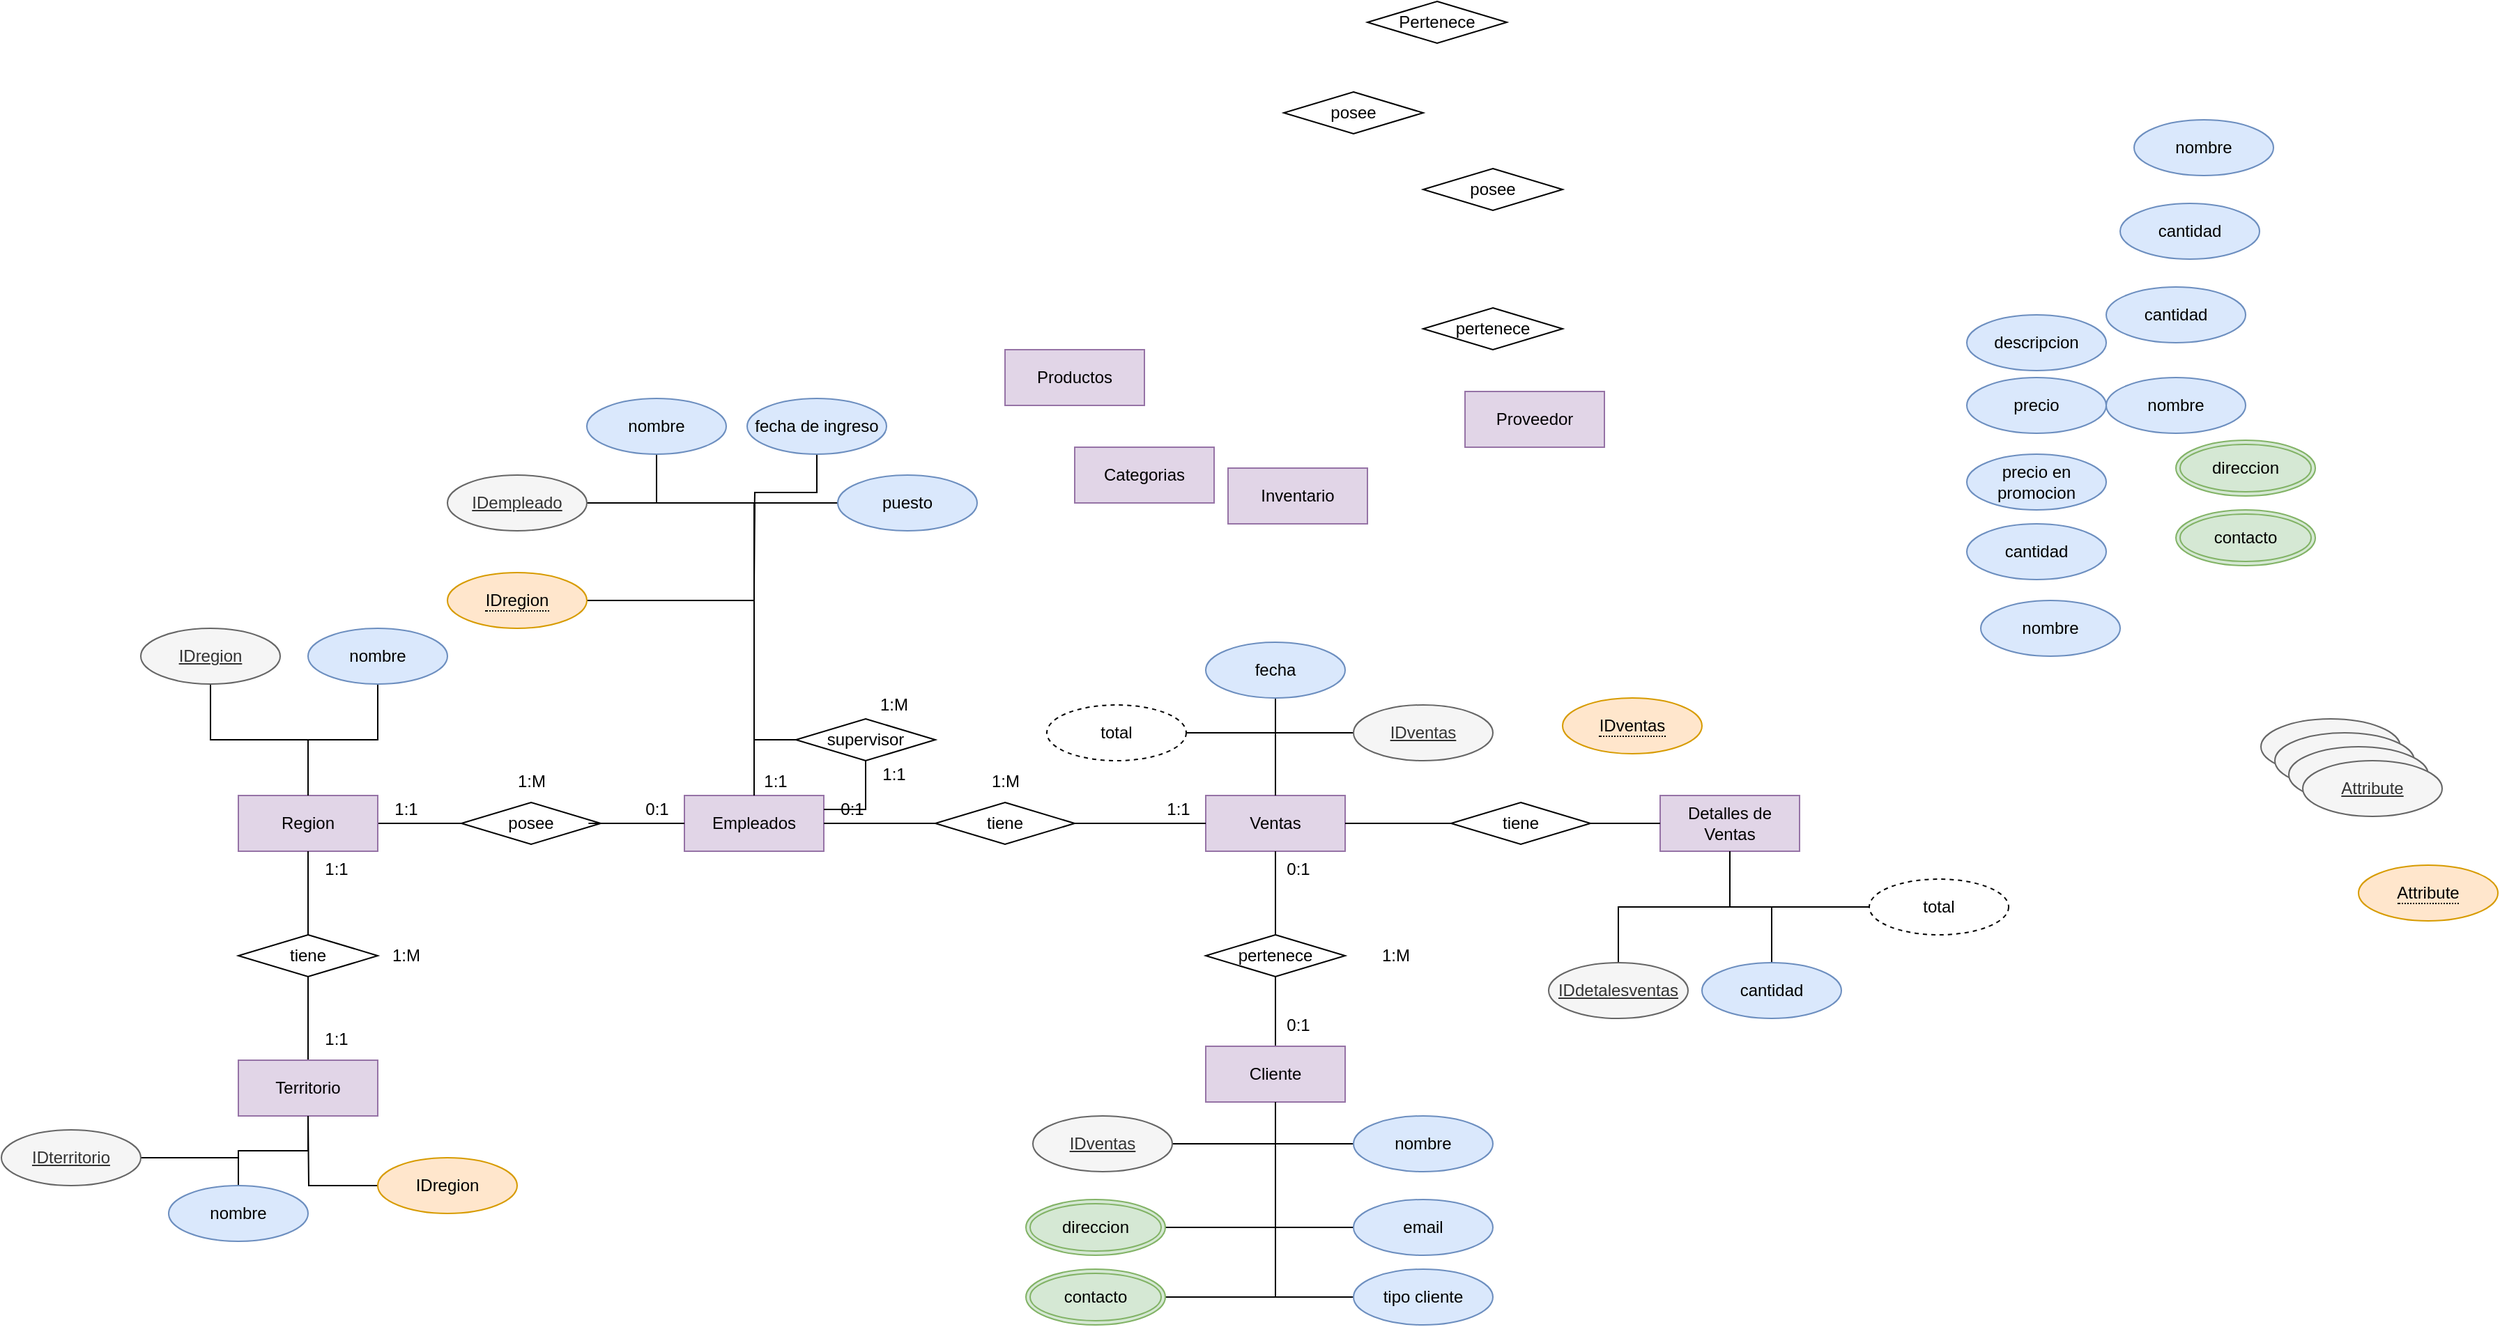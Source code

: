 <mxfile version="26.0.5">
  <diagram name="Página-1" id="f5kyluO1sYbQjqL5ZlTs">
    <mxGraphModel dx="2013" dy="1798" grid="1" gridSize="10" guides="1" tooltips="1" connect="1" arrows="1" fold="1" page="1" pageScale="1" pageWidth="827" pageHeight="1169" math="0" shadow="0">
      <root>
        <mxCell id="0" />
        <mxCell id="1" parent="0" />
        <mxCell id="4eFWKnaFB8buDnzBQv4a-1" value="Proveedor" style="whiteSpace=wrap;html=1;align=center;fillColor=light-dark(#e1d5e7, #1a935b);strokeColor=light-dark(#9673A6,#B2E5FF);" vertex="1" parent="1">
          <mxGeometry x="600" y="-40" width="100" height="40" as="geometry" />
        </mxCell>
        <mxCell id="4eFWKnaFB8buDnzBQv4a-2" value="Categorias" style="whiteSpace=wrap;html=1;align=center;fillColor=light-dark(#e1d5e7, #1a935b);strokeColor=light-dark(#9673A6,#B2E5FF);" vertex="1" parent="1">
          <mxGeometry x="320" width="100" height="40" as="geometry" />
        </mxCell>
        <mxCell id="4eFWKnaFB8buDnzBQv4a-3" value="Inventario" style="whiteSpace=wrap;html=1;align=center;fillColor=light-dark(#e1d5e7, #1a935b);strokeColor=light-dark(#9673A6,#B2E5FF);" vertex="1" parent="1">
          <mxGeometry x="430" y="15" width="100" height="40" as="geometry" />
        </mxCell>
        <mxCell id="4eFWKnaFB8buDnzBQv4a-4" value="Productos" style="whiteSpace=wrap;html=1;align=center;fillColor=light-dark(#e1d5e7, #1a935b);strokeColor=light-dark(#9673A6,#B2E5FF);" vertex="1" parent="1">
          <mxGeometry x="270" y="-70" width="100" height="40" as="geometry" />
        </mxCell>
        <mxCell id="4eFWKnaFB8buDnzBQv4a-5" value="Detalles de Ventas" style="whiteSpace=wrap;html=1;align=center;fillColor=light-dark(#e1d5e7, #1a935b);strokeColor=light-dark(#9673A6,#B2E5FF);" vertex="1" parent="1">
          <mxGeometry x="740" y="250" width="100" height="40" as="geometry" />
        </mxCell>
        <mxCell id="4eFWKnaFB8buDnzBQv4a-6" value="Ventas" style="whiteSpace=wrap;html=1;align=center;fillColor=light-dark(#e1d5e7, #1a935b);strokeColor=light-dark(#9673A6,#B2E5FF);" vertex="1" parent="1">
          <mxGeometry x="414" y="250" width="100" height="40" as="geometry" />
        </mxCell>
        <mxCell id="4eFWKnaFB8buDnzBQv4a-123" style="edgeStyle=orthogonalEdgeStyle;rounded=0;orthogonalLoop=1;jettySize=auto;html=1;entryX=0;entryY=0.5;entryDx=0;entryDy=0;endArrow=none;endFill=0;" edge="1" parent="1" source="4eFWKnaFB8buDnzBQv4a-7" target="4eFWKnaFB8buDnzBQv4a-121">
          <mxGeometry relative="1" as="geometry" />
        </mxCell>
        <mxCell id="4eFWKnaFB8buDnzBQv4a-7" value="Empleados" style="whiteSpace=wrap;html=1;align=center;fillColor=light-dark(#e1d5e7, #1a935b);strokeColor=light-dark(#9673A6,#B2E5FF);" vertex="1" parent="1">
          <mxGeometry x="40" y="250" width="100" height="40" as="geometry" />
        </mxCell>
        <mxCell id="4eFWKnaFB8buDnzBQv4a-104" style="edgeStyle=orthogonalEdgeStyle;rounded=0;orthogonalLoop=1;jettySize=auto;html=1;endArrow=none;endFill=0;" edge="1" parent="1" source="4eFWKnaFB8buDnzBQv4a-8" target="4eFWKnaFB8buDnzBQv4a-17">
          <mxGeometry relative="1" as="geometry" />
        </mxCell>
        <mxCell id="4eFWKnaFB8buDnzBQv4a-8" value="Cliente" style="whiteSpace=wrap;html=1;align=center;fillColor=light-dark(#e1d5e7, #1a935b);strokeColor=light-dark(#9673A6,#B2E5FF);" vertex="1" parent="1">
          <mxGeometry x="414" y="430" width="100" height="40" as="geometry" />
        </mxCell>
        <mxCell id="4eFWKnaFB8buDnzBQv4a-67" style="edgeStyle=orthogonalEdgeStyle;rounded=0;orthogonalLoop=1;jettySize=auto;html=1;endArrow=none;endFill=0;" edge="1" parent="1" source="4eFWKnaFB8buDnzBQv4a-9" target="4eFWKnaFB8buDnzBQv4a-15">
          <mxGeometry relative="1" as="geometry" />
        </mxCell>
        <mxCell id="4eFWKnaFB8buDnzBQv4a-9" value="Territorio" style="whiteSpace=wrap;html=1;align=center;fillColor=light-dark(#e1d5e7, #1a935b);strokeColor=light-dark(#9673A6,#B2E5FF);" vertex="1" parent="1">
          <mxGeometry x="-280" y="440" width="100" height="40" as="geometry" />
        </mxCell>
        <mxCell id="4eFWKnaFB8buDnzBQv4a-79" style="edgeStyle=orthogonalEdgeStyle;rounded=0;orthogonalLoop=1;jettySize=auto;html=1;entryX=0;entryY=0.5;entryDx=0;entryDy=0;endArrow=none;endFill=0;" edge="1" parent="1" source="4eFWKnaFB8buDnzBQv4a-10" target="4eFWKnaFB8buDnzBQv4a-13">
          <mxGeometry relative="1" as="geometry" />
        </mxCell>
        <mxCell id="4eFWKnaFB8buDnzBQv4a-10" value="Region" style="whiteSpace=wrap;html=1;align=center;fillColor=light-dark(#e1d5e7, #1a935b);strokeColor=light-dark(#9673A6,#B2E5FF);" vertex="1" parent="1">
          <mxGeometry x="-280" y="250" width="100" height="40" as="geometry" />
        </mxCell>
        <mxCell id="4eFWKnaFB8buDnzBQv4a-11" value="posee" style="shape=rhombus;perimeter=rhombusPerimeter;whiteSpace=wrap;html=1;align=center;" vertex="1" parent="1">
          <mxGeometry x="470" y="-255" width="100" height="30" as="geometry" />
        </mxCell>
        <mxCell id="4eFWKnaFB8buDnzBQv4a-86" style="edgeStyle=orthogonalEdgeStyle;rounded=0;orthogonalLoop=1;jettySize=auto;html=1;entryX=1;entryY=0.5;entryDx=0;entryDy=0;endArrow=none;endFill=0;" edge="1" parent="1" source="4eFWKnaFB8buDnzBQv4a-12" target="4eFWKnaFB8buDnzBQv4a-7">
          <mxGeometry relative="1" as="geometry" />
        </mxCell>
        <mxCell id="4eFWKnaFB8buDnzBQv4a-87" style="edgeStyle=orthogonalEdgeStyle;rounded=0;orthogonalLoop=1;jettySize=auto;html=1;entryX=0;entryY=0.5;entryDx=0;entryDy=0;endArrow=none;endFill=0;" edge="1" parent="1" source="4eFWKnaFB8buDnzBQv4a-12" target="4eFWKnaFB8buDnzBQv4a-6">
          <mxGeometry relative="1" as="geometry" />
        </mxCell>
        <mxCell id="4eFWKnaFB8buDnzBQv4a-12" value="tiene" style="shape=rhombus;perimeter=rhombusPerimeter;whiteSpace=wrap;html=1;align=center;" vertex="1" parent="1">
          <mxGeometry x="220" y="255" width="100" height="30" as="geometry" />
        </mxCell>
        <mxCell id="4eFWKnaFB8buDnzBQv4a-13" value="posee" style="shape=rhombus;perimeter=rhombusPerimeter;whiteSpace=wrap;html=1;align=center;" vertex="1" parent="1">
          <mxGeometry x="-120" y="255" width="100" height="30" as="geometry" />
        </mxCell>
        <mxCell id="4eFWKnaFB8buDnzBQv4a-14" value="pertenece" style="shape=rhombus;perimeter=rhombusPerimeter;whiteSpace=wrap;html=1;align=center;" vertex="1" parent="1">
          <mxGeometry x="570" y="-100" width="100" height="30" as="geometry" />
        </mxCell>
        <mxCell id="4eFWKnaFB8buDnzBQv4a-68" style="edgeStyle=orthogonalEdgeStyle;rounded=0;orthogonalLoop=1;jettySize=auto;html=1;entryX=0.5;entryY=1;entryDx=0;entryDy=0;endArrow=none;endFill=0;" edge="1" parent="1" source="4eFWKnaFB8buDnzBQv4a-15" target="4eFWKnaFB8buDnzBQv4a-10">
          <mxGeometry relative="1" as="geometry" />
        </mxCell>
        <mxCell id="4eFWKnaFB8buDnzBQv4a-15" value="tiene" style="shape=rhombus;perimeter=rhombusPerimeter;whiteSpace=wrap;html=1;align=center;" vertex="1" parent="1">
          <mxGeometry x="-280" y="350" width="100" height="30" as="geometry" />
        </mxCell>
        <mxCell id="4eFWKnaFB8buDnzBQv4a-16" value="posee" style="shape=rhombus;perimeter=rhombusPerimeter;whiteSpace=wrap;html=1;align=center;" vertex="1" parent="1">
          <mxGeometry x="570" y="-200" width="100" height="30" as="geometry" />
        </mxCell>
        <mxCell id="4eFWKnaFB8buDnzBQv4a-103" style="edgeStyle=orthogonalEdgeStyle;rounded=0;orthogonalLoop=1;jettySize=auto;html=1;endArrow=none;endFill=0;" edge="1" parent="1" source="4eFWKnaFB8buDnzBQv4a-17" target="4eFWKnaFB8buDnzBQv4a-6">
          <mxGeometry relative="1" as="geometry" />
        </mxCell>
        <mxCell id="4eFWKnaFB8buDnzBQv4a-17" value="pertenece" style="shape=rhombus;perimeter=rhombusPerimeter;whiteSpace=wrap;html=1;align=center;" vertex="1" parent="1">
          <mxGeometry x="414" y="350" width="100" height="30" as="geometry" />
        </mxCell>
        <mxCell id="4eFWKnaFB8buDnzBQv4a-114" style="edgeStyle=orthogonalEdgeStyle;rounded=0;orthogonalLoop=1;jettySize=auto;html=1;entryX=1;entryY=0.5;entryDx=0;entryDy=0;endArrow=none;endFill=0;" edge="1" parent="1" source="4eFWKnaFB8buDnzBQv4a-18" target="4eFWKnaFB8buDnzBQv4a-6">
          <mxGeometry relative="1" as="geometry" />
        </mxCell>
        <mxCell id="4eFWKnaFB8buDnzBQv4a-115" style="edgeStyle=orthogonalEdgeStyle;rounded=0;orthogonalLoop=1;jettySize=auto;html=1;entryX=0;entryY=0.5;entryDx=0;entryDy=0;endArrow=none;endFill=0;" edge="1" parent="1" source="4eFWKnaFB8buDnzBQv4a-18" target="4eFWKnaFB8buDnzBQv4a-5">
          <mxGeometry relative="1" as="geometry" />
        </mxCell>
        <mxCell id="4eFWKnaFB8buDnzBQv4a-18" value="tiene" style="shape=rhombus;perimeter=rhombusPerimeter;whiteSpace=wrap;html=1;align=center;" vertex="1" parent="1">
          <mxGeometry x="590" y="255" width="100" height="30" as="geometry" />
        </mxCell>
        <mxCell id="4eFWKnaFB8buDnzBQv4a-19" value="Pertenece" style="shape=rhombus;perimeter=rhombusPerimeter;whiteSpace=wrap;html=1;align=center;" vertex="1" parent="1">
          <mxGeometry x="530" y="-320" width="100" height="30" as="geometry" />
        </mxCell>
        <mxCell id="4eFWKnaFB8buDnzBQv4a-109" style="edgeStyle=orthogonalEdgeStyle;rounded=0;orthogonalLoop=1;jettySize=auto;html=1;endArrow=none;endFill=0;" edge="1" parent="1" source="4eFWKnaFB8buDnzBQv4a-20" target="4eFWKnaFB8buDnzBQv4a-8">
          <mxGeometry relative="1" as="geometry" />
        </mxCell>
        <mxCell id="4eFWKnaFB8buDnzBQv4a-20" value="tipo cliente" style="ellipse;whiteSpace=wrap;html=1;align=center;fillColor=#dae8fc;strokeColor=#6c8ebf;" vertex="1" parent="1">
          <mxGeometry x="520" y="590" width="100" height="40" as="geometry" />
        </mxCell>
        <mxCell id="4eFWKnaFB8buDnzBQv4a-78" style="edgeStyle=orthogonalEdgeStyle;rounded=0;orthogonalLoop=1;jettySize=auto;html=1;endArrow=none;endFill=0;" edge="1" parent="1" source="4eFWKnaFB8buDnzBQv4a-22" target="4eFWKnaFB8buDnzBQv4a-10">
          <mxGeometry relative="1" as="geometry" />
        </mxCell>
        <mxCell id="4eFWKnaFB8buDnzBQv4a-22" value="nombre" style="ellipse;whiteSpace=wrap;html=1;align=center;fillColor=#dae8fc;strokeColor=#6c8ebf;" vertex="1" parent="1">
          <mxGeometry x="-230" y="130" width="100" height="40" as="geometry" />
        </mxCell>
        <mxCell id="4eFWKnaFB8buDnzBQv4a-130" style="edgeStyle=orthogonalEdgeStyle;rounded=0;orthogonalLoop=1;jettySize=auto;html=1;endArrow=none;endFill=0;" edge="1" parent="1" source="4eFWKnaFB8buDnzBQv4a-23">
          <mxGeometry relative="1" as="geometry">
            <mxPoint x="20" y="40" as="targetPoint" />
          </mxGeometry>
        </mxCell>
        <mxCell id="4eFWKnaFB8buDnzBQv4a-23" value="nombre" style="ellipse;whiteSpace=wrap;html=1;align=center;fillColor=#dae8fc;strokeColor=#6c8ebf;" vertex="1" parent="1">
          <mxGeometry x="-30" y="-35" width="100" height="40" as="geometry" />
        </mxCell>
        <mxCell id="4eFWKnaFB8buDnzBQv4a-24" value="descripcion" style="ellipse;whiteSpace=wrap;html=1;align=center;fillColor=#dae8fc;strokeColor=#6c8ebf;" vertex="1" parent="1">
          <mxGeometry x="960" y="-95" width="100" height="40" as="geometry" />
        </mxCell>
        <mxCell id="4eFWKnaFB8buDnzBQv4a-25" value="nombre" style="ellipse;whiteSpace=wrap;html=1;align=center;fillColor=#dae8fc;strokeColor=#6c8ebf;" vertex="1" parent="1">
          <mxGeometry x="1080" y="-235" width="100" height="40" as="geometry" />
        </mxCell>
        <mxCell id="4eFWKnaFB8buDnzBQv4a-132" style="edgeStyle=orthogonalEdgeStyle;rounded=0;orthogonalLoop=1;jettySize=auto;html=1;endArrow=none;endFill=0;" edge="1" parent="1" source="4eFWKnaFB8buDnzBQv4a-26">
          <mxGeometry relative="1" as="geometry">
            <mxPoint x="90" y="100" as="targetPoint" />
          </mxGeometry>
        </mxCell>
        <mxCell id="4eFWKnaFB8buDnzBQv4a-26" value="puesto" style="ellipse;whiteSpace=wrap;html=1;align=center;fillColor=#dae8fc;strokeColor=#6c8ebf;" vertex="1" parent="1">
          <mxGeometry x="150" y="20" width="100" height="40" as="geometry" />
        </mxCell>
        <mxCell id="4eFWKnaFB8buDnzBQv4a-27" value="precio en promocion" style="ellipse;whiteSpace=wrap;html=1;align=center;fillColor=#dae8fc;strokeColor=#6c8ebf;" vertex="1" parent="1">
          <mxGeometry x="960" y="5" width="100" height="40" as="geometry" />
        </mxCell>
        <mxCell id="4eFWKnaFB8buDnzBQv4a-74" style="edgeStyle=orthogonalEdgeStyle;rounded=0;orthogonalLoop=1;jettySize=auto;html=1;entryX=0.5;entryY=1;entryDx=0;entryDy=0;endArrow=none;endFill=0;" edge="1" parent="1" source="4eFWKnaFB8buDnzBQv4a-28" target="4eFWKnaFB8buDnzBQv4a-9">
          <mxGeometry relative="1" as="geometry" />
        </mxCell>
        <mxCell id="4eFWKnaFB8buDnzBQv4a-28" value="nombre" style="ellipse;whiteSpace=wrap;html=1;align=center;fillColor=#dae8fc;strokeColor=#6c8ebf;" vertex="1" parent="1">
          <mxGeometry x="-330" y="530" width="100" height="40" as="geometry" />
        </mxCell>
        <mxCell id="4eFWKnaFB8buDnzBQv4a-100" style="edgeStyle=orthogonalEdgeStyle;rounded=0;orthogonalLoop=1;jettySize=auto;html=1;endArrow=none;endFill=0;" edge="1" parent="1" source="4eFWKnaFB8buDnzBQv4a-29" target="4eFWKnaFB8buDnzBQv4a-6">
          <mxGeometry relative="1" as="geometry" />
        </mxCell>
        <mxCell id="4eFWKnaFB8buDnzBQv4a-29" value="fecha" style="ellipse;whiteSpace=wrap;html=1;align=center;fillColor=#dae8fc;strokeColor=#6c8ebf;" vertex="1" parent="1">
          <mxGeometry x="414" y="140" width="100" height="40" as="geometry" />
        </mxCell>
        <mxCell id="4eFWKnaFB8buDnzBQv4a-30" value="cantidad" style="ellipse;whiteSpace=wrap;html=1;align=center;fillColor=#dae8fc;strokeColor=#6c8ebf;" vertex="1" parent="1">
          <mxGeometry x="1070" y="-175" width="100" height="40" as="geometry" />
        </mxCell>
        <mxCell id="4eFWKnaFB8buDnzBQv4a-111" style="edgeStyle=orthogonalEdgeStyle;rounded=0;orthogonalLoop=1;jettySize=auto;html=1;endArrow=none;endFill=0;" edge="1" parent="1" source="4eFWKnaFB8buDnzBQv4a-31" target="4eFWKnaFB8buDnzBQv4a-8">
          <mxGeometry relative="1" as="geometry" />
        </mxCell>
        <mxCell id="4eFWKnaFB8buDnzBQv4a-31" value="email" style="ellipse;whiteSpace=wrap;html=1;align=center;fillColor=#dae8fc;strokeColor=#6c8ebf;" vertex="1" parent="1">
          <mxGeometry x="520" y="540" width="100" height="40" as="geometry" />
        </mxCell>
        <mxCell id="4eFWKnaFB8buDnzBQv4a-32" value="precio" style="ellipse;whiteSpace=wrap;html=1;align=center;fillColor=#dae8fc;strokeColor=#6c8ebf;" vertex="1" parent="1">
          <mxGeometry x="960" y="-50" width="100" height="40" as="geometry" />
        </mxCell>
        <mxCell id="4eFWKnaFB8buDnzBQv4a-33" value="nombre" style="ellipse;whiteSpace=wrap;html=1;align=center;fillColor=#dae8fc;strokeColor=#6c8ebf;" vertex="1" parent="1">
          <mxGeometry x="970" y="110" width="100" height="40" as="geometry" />
        </mxCell>
        <mxCell id="4eFWKnaFB8buDnzBQv4a-34" value="cantidad" style="ellipse;whiteSpace=wrap;html=1;align=center;fillColor=#dae8fc;strokeColor=#6c8ebf;" vertex="1" parent="1">
          <mxGeometry x="1060" y="-115" width="100" height="40" as="geometry" />
        </mxCell>
        <mxCell id="4eFWKnaFB8buDnzBQv4a-36" value="nombre" style="ellipse;whiteSpace=wrap;html=1;align=center;fillColor=#dae8fc;strokeColor=#6c8ebf;" vertex="1" parent="1">
          <mxGeometry x="1060" y="-50" width="100" height="40" as="geometry" />
        </mxCell>
        <mxCell id="4eFWKnaFB8buDnzBQv4a-131" style="edgeStyle=orthogonalEdgeStyle;rounded=0;orthogonalLoop=1;jettySize=auto;html=1;endArrow=none;endFill=0;" edge="1" parent="1" source="4eFWKnaFB8buDnzBQv4a-37">
          <mxGeometry relative="1" as="geometry">
            <mxPoint x="90" y="60" as="targetPoint" />
          </mxGeometry>
        </mxCell>
        <mxCell id="4eFWKnaFB8buDnzBQv4a-37" value="fecha de ingreso" style="ellipse;whiteSpace=wrap;html=1;align=center;fillColor=#dae8fc;strokeColor=#6c8ebf;" vertex="1" parent="1">
          <mxGeometry x="85" y="-35" width="100" height="40" as="geometry" />
        </mxCell>
        <mxCell id="4eFWKnaFB8buDnzBQv4a-113" style="edgeStyle=orthogonalEdgeStyle;rounded=0;orthogonalLoop=1;jettySize=auto;html=1;endArrow=none;endFill=0;" edge="1" parent="1" source="4eFWKnaFB8buDnzBQv4a-40" target="4eFWKnaFB8buDnzBQv4a-8">
          <mxGeometry relative="1" as="geometry" />
        </mxCell>
        <mxCell id="4eFWKnaFB8buDnzBQv4a-40" value="nombre" style="ellipse;whiteSpace=wrap;html=1;align=center;fillColor=#dae8fc;strokeColor=#6c8ebf;" vertex="1" parent="1">
          <mxGeometry x="520" y="480" width="100" height="40" as="geometry" />
        </mxCell>
        <mxCell id="4eFWKnaFB8buDnzBQv4a-43" value="cantidad" style="ellipse;whiteSpace=wrap;html=1;align=center;fillColor=#dae8fc;strokeColor=#6c8ebf;" vertex="1" parent="1">
          <mxGeometry x="960" y="55" width="100" height="40" as="geometry" />
        </mxCell>
        <mxCell id="4eFWKnaFB8buDnzBQv4a-44" value="direccion" style="ellipse;shape=doubleEllipse;margin=3;whiteSpace=wrap;html=1;align=center;fillColor=#d5e8d4;strokeColor=#82b366;" vertex="1" parent="1">
          <mxGeometry x="1110" y="-5" width="100" height="40" as="geometry" />
        </mxCell>
        <mxCell id="4eFWKnaFB8buDnzBQv4a-45" value="contacto" style="ellipse;shape=doubleEllipse;margin=3;whiteSpace=wrap;html=1;align=center;fillColor=#d5e8d4;strokeColor=#82b366;" vertex="1" parent="1">
          <mxGeometry x="1110" y="45" width="100" height="40" as="geometry" />
        </mxCell>
        <mxCell id="4eFWKnaFB8buDnzBQv4a-110" style="edgeStyle=orthogonalEdgeStyle;rounded=0;orthogonalLoop=1;jettySize=auto;html=1;endArrow=none;endFill=0;" edge="1" parent="1" source="4eFWKnaFB8buDnzBQv4a-46" target="4eFWKnaFB8buDnzBQv4a-8">
          <mxGeometry relative="1" as="geometry" />
        </mxCell>
        <mxCell id="4eFWKnaFB8buDnzBQv4a-46" value="direccion" style="ellipse;shape=doubleEllipse;margin=3;whiteSpace=wrap;html=1;align=center;fillColor=#d5e8d4;strokeColor=#82b366;" vertex="1" parent="1">
          <mxGeometry x="285" y="540" width="100" height="40" as="geometry" />
        </mxCell>
        <mxCell id="4eFWKnaFB8buDnzBQv4a-108" style="edgeStyle=orthogonalEdgeStyle;rounded=0;orthogonalLoop=1;jettySize=auto;html=1;entryX=0.5;entryY=1;entryDx=0;entryDy=0;endArrow=none;endFill=0;" edge="1" parent="1" source="4eFWKnaFB8buDnzBQv4a-47" target="4eFWKnaFB8buDnzBQv4a-8">
          <mxGeometry relative="1" as="geometry" />
        </mxCell>
        <mxCell id="4eFWKnaFB8buDnzBQv4a-47" value="contacto" style="ellipse;shape=doubleEllipse;margin=3;whiteSpace=wrap;html=1;align=center;fillColor=#d5e8d4;strokeColor=#82b366;" vertex="1" parent="1">
          <mxGeometry x="285" y="590" width="100" height="40" as="geometry" />
        </mxCell>
        <mxCell id="4eFWKnaFB8buDnzBQv4a-48" value="Attribute" style="ellipse;whiteSpace=wrap;html=1;align=center;fontStyle=4;fillColor=#f5f5f5;strokeColor=#666666;fontColor=#333333;" vertex="1" parent="1">
          <mxGeometry x="1171" y="195" width="100" height="40" as="geometry" />
        </mxCell>
        <mxCell id="4eFWKnaFB8buDnzBQv4a-49" value="Attribute" style="ellipse;whiteSpace=wrap;html=1;align=center;fontStyle=4;fillColor=#f5f5f5;strokeColor=#666666;fontColor=#333333;" vertex="1" parent="1">
          <mxGeometry x="1181" y="205" width="100" height="40" as="geometry" />
        </mxCell>
        <mxCell id="4eFWKnaFB8buDnzBQv4a-50" value="Attribute" style="ellipse;whiteSpace=wrap;html=1;align=center;fontStyle=4;fillColor=#f5f5f5;strokeColor=#666666;fontColor=#333333;" vertex="1" parent="1">
          <mxGeometry x="1191" y="215" width="100" height="40" as="geometry" />
        </mxCell>
        <mxCell id="4eFWKnaFB8buDnzBQv4a-51" value="Attribute" style="ellipse;whiteSpace=wrap;html=1;align=center;fontStyle=4;fillColor=#f5f5f5;strokeColor=#666666;fontColor=#333333;" vertex="1" parent="1">
          <mxGeometry x="1201" y="225" width="100" height="40" as="geometry" />
        </mxCell>
        <mxCell id="4eFWKnaFB8buDnzBQv4a-116" style="edgeStyle=orthogonalEdgeStyle;rounded=0;orthogonalLoop=1;jettySize=auto;html=1;entryX=0.5;entryY=1;entryDx=0;entryDy=0;endArrow=none;endFill=0;" edge="1" parent="1" source="4eFWKnaFB8buDnzBQv4a-52" target="4eFWKnaFB8buDnzBQv4a-5">
          <mxGeometry relative="1" as="geometry" />
        </mxCell>
        <mxCell id="4eFWKnaFB8buDnzBQv4a-52" value="IDdetalesventas" style="ellipse;whiteSpace=wrap;html=1;align=center;fontStyle=4;fillColor=#f5f5f5;strokeColor=#666666;fontColor=#333333;" vertex="1" parent="1">
          <mxGeometry x="660" y="370" width="100" height="40" as="geometry" />
        </mxCell>
        <mxCell id="4eFWKnaFB8buDnzBQv4a-112" style="edgeStyle=orthogonalEdgeStyle;rounded=0;orthogonalLoop=1;jettySize=auto;html=1;endArrow=none;endFill=0;" edge="1" parent="1" source="4eFWKnaFB8buDnzBQv4a-53" target="4eFWKnaFB8buDnzBQv4a-8">
          <mxGeometry relative="1" as="geometry" />
        </mxCell>
        <mxCell id="4eFWKnaFB8buDnzBQv4a-53" value="IDventas" style="ellipse;whiteSpace=wrap;html=1;align=center;fontStyle=4;fillColor=#f5f5f5;strokeColor=#666666;fontColor=#333333;" vertex="1" parent="1">
          <mxGeometry x="290" y="480" width="100" height="40" as="geometry" />
        </mxCell>
        <mxCell id="4eFWKnaFB8buDnzBQv4a-97" style="edgeStyle=orthogonalEdgeStyle;rounded=0;orthogonalLoop=1;jettySize=auto;html=1;endArrow=none;endFill=0;" edge="1" parent="1" source="4eFWKnaFB8buDnzBQv4a-54">
          <mxGeometry relative="1" as="geometry">
            <mxPoint x="450" y="205" as="targetPoint" />
          </mxGeometry>
        </mxCell>
        <mxCell id="4eFWKnaFB8buDnzBQv4a-54" value="IDventas" style="ellipse;whiteSpace=wrap;html=1;align=center;fontStyle=4;fillColor=#f5f5f5;strokeColor=#666666;fontColor=#333333;" vertex="1" parent="1">
          <mxGeometry x="520" y="185" width="100" height="40" as="geometry" />
        </mxCell>
        <mxCell id="4eFWKnaFB8buDnzBQv4a-75" style="edgeStyle=orthogonalEdgeStyle;rounded=0;orthogonalLoop=1;jettySize=auto;html=1;endArrow=none;endFill=0;" edge="1" parent="1" source="4eFWKnaFB8buDnzBQv4a-55">
          <mxGeometry relative="1" as="geometry">
            <mxPoint x="-280" y="510" as="targetPoint" />
          </mxGeometry>
        </mxCell>
        <mxCell id="4eFWKnaFB8buDnzBQv4a-55" value="IDterritorio" style="ellipse;whiteSpace=wrap;html=1;align=center;fontStyle=4;fillColor=#f5f5f5;strokeColor=#666666;fontColor=#333333;" vertex="1" parent="1">
          <mxGeometry x="-450" y="490" width="100" height="40" as="geometry" />
        </mxCell>
        <mxCell id="4eFWKnaFB8buDnzBQv4a-77" style="edgeStyle=orthogonalEdgeStyle;rounded=0;orthogonalLoop=1;jettySize=auto;html=1;endArrow=none;endFill=0;" edge="1" parent="1" source="4eFWKnaFB8buDnzBQv4a-56" target="4eFWKnaFB8buDnzBQv4a-10">
          <mxGeometry relative="1" as="geometry" />
        </mxCell>
        <mxCell id="4eFWKnaFB8buDnzBQv4a-56" value="IDregion" style="ellipse;whiteSpace=wrap;html=1;align=center;fontStyle=4;fillColor=#f5f5f5;strokeColor=#666666;fontColor=#333333;" vertex="1" parent="1">
          <mxGeometry x="-350" y="130" width="100" height="40" as="geometry" />
        </mxCell>
        <mxCell id="4eFWKnaFB8buDnzBQv4a-129" style="edgeStyle=orthogonalEdgeStyle;rounded=0;orthogonalLoop=1;jettySize=auto;html=1;endArrow=none;endFill=0;" edge="1" parent="1" source="4eFWKnaFB8buDnzBQv4a-57" target="4eFWKnaFB8buDnzBQv4a-7">
          <mxGeometry relative="1" as="geometry" />
        </mxCell>
        <mxCell id="4eFWKnaFB8buDnzBQv4a-57" value="IDempleado" style="ellipse;whiteSpace=wrap;html=1;align=center;fontStyle=4;fillColor=#f5f5f5;strokeColor=#666666;fontColor=#333333;" vertex="1" parent="1">
          <mxGeometry x="-130" y="20" width="100" height="40" as="geometry" />
        </mxCell>
        <mxCell id="4eFWKnaFB8buDnzBQv4a-59" value="&lt;span style=&quot;border-bottom: 1px dotted&quot;&gt;Attribute&lt;/span&gt;" style="ellipse;whiteSpace=wrap;html=1;align=center;fillColor=#ffe6cc;strokeColor=#d79b00;" vertex="1" parent="1">
          <mxGeometry x="1241" y="300" width="100" height="40" as="geometry" />
        </mxCell>
        <mxCell id="4eFWKnaFB8buDnzBQv4a-62" value="&lt;span style=&quot;border-bottom: 1px dotted&quot;&gt;IDventas&lt;/span&gt;" style="ellipse;whiteSpace=wrap;html=1;align=center;fillColor=#ffe6cc;strokeColor=#d79b00;" vertex="1" parent="1">
          <mxGeometry x="670" y="180" width="100" height="40" as="geometry" />
        </mxCell>
        <mxCell id="4eFWKnaFB8buDnzBQv4a-128" style="edgeStyle=orthogonalEdgeStyle;rounded=0;orthogonalLoop=1;jettySize=auto;html=1;endArrow=none;endFill=0;" edge="1" parent="1" source="4eFWKnaFB8buDnzBQv4a-63" target="4eFWKnaFB8buDnzBQv4a-7">
          <mxGeometry relative="1" as="geometry" />
        </mxCell>
        <mxCell id="4eFWKnaFB8buDnzBQv4a-63" value="&lt;span style=&quot;border-bottom: 1px dotted&quot;&gt;IDregion&lt;/span&gt;" style="ellipse;whiteSpace=wrap;html=1;align=center;fillColor=#ffe6cc;strokeColor=#d79b00;" vertex="1" parent="1">
          <mxGeometry x="-130" y="90" width="100" height="40" as="geometry" />
        </mxCell>
        <mxCell id="4eFWKnaFB8buDnzBQv4a-76" style="edgeStyle=orthogonalEdgeStyle;rounded=0;orthogonalLoop=1;jettySize=auto;html=1;endArrow=none;endFill=0;" edge="1" parent="1" source="4eFWKnaFB8buDnzBQv4a-65">
          <mxGeometry relative="1" as="geometry">
            <mxPoint x="-230" y="480" as="targetPoint" />
          </mxGeometry>
        </mxCell>
        <mxCell id="4eFWKnaFB8buDnzBQv4a-65" value="IDregion" style="ellipse;whiteSpace=wrap;html=1;align=center;fillColor=#ffe6cc;strokeColor=#d79b00;" vertex="1" parent="1">
          <mxGeometry x="-180" y="510" width="100" height="40" as="geometry" />
        </mxCell>
        <mxCell id="4eFWKnaFB8buDnzBQv4a-95" style="edgeStyle=orthogonalEdgeStyle;rounded=0;orthogonalLoop=1;jettySize=auto;html=1;endArrow=none;endFill=0;" edge="1" parent="1" source="4eFWKnaFB8buDnzBQv4a-66">
          <mxGeometry relative="1" as="geometry">
            <mxPoint x="460" y="205" as="targetPoint" />
          </mxGeometry>
        </mxCell>
        <mxCell id="4eFWKnaFB8buDnzBQv4a-66" value="total" style="ellipse;whiteSpace=wrap;html=1;align=center;dashed=1;" vertex="1" parent="1">
          <mxGeometry x="300" y="185" width="100" height="40" as="geometry" />
        </mxCell>
        <mxCell id="4eFWKnaFB8buDnzBQv4a-71" value="1:M" style="text;html=1;align=center;verticalAlign=middle;resizable=0;points=[];autosize=1;strokeColor=none;fillColor=none;" vertex="1" parent="1">
          <mxGeometry x="-180" y="350" width="40" height="30" as="geometry" />
        </mxCell>
        <mxCell id="4eFWKnaFB8buDnzBQv4a-72" value="1:1" style="text;html=1;align=center;verticalAlign=middle;resizable=0;points=[];autosize=1;strokeColor=none;fillColor=none;" vertex="1" parent="1">
          <mxGeometry x="-230" y="288" width="40" height="30" as="geometry" />
        </mxCell>
        <mxCell id="4eFWKnaFB8buDnzBQv4a-73" value="1:1" style="text;html=1;align=center;verticalAlign=middle;resizable=0;points=[];autosize=1;strokeColor=none;fillColor=none;" vertex="1" parent="1">
          <mxGeometry x="-230" y="410" width="40" height="30" as="geometry" />
        </mxCell>
        <mxCell id="4eFWKnaFB8buDnzBQv4a-84" style="edgeStyle=orthogonalEdgeStyle;rounded=0;orthogonalLoop=1;jettySize=auto;html=1;entryX=0.912;entryY=0.499;entryDx=0;entryDy=0;entryPerimeter=0;endArrow=none;endFill=0;" edge="1" parent="1" source="4eFWKnaFB8buDnzBQv4a-7" target="4eFWKnaFB8buDnzBQv4a-13">
          <mxGeometry relative="1" as="geometry" />
        </mxCell>
        <mxCell id="4eFWKnaFB8buDnzBQv4a-88" value="1:M" style="text;html=1;align=center;verticalAlign=middle;resizable=0;points=[];autosize=1;strokeColor=none;fillColor=none;" vertex="1" parent="1">
          <mxGeometry x="-90" y="225" width="40" height="30" as="geometry" />
        </mxCell>
        <mxCell id="4eFWKnaFB8buDnzBQv4a-90" value="1:1" style="text;html=1;align=center;verticalAlign=middle;resizable=0;points=[];autosize=1;strokeColor=none;fillColor=none;" vertex="1" parent="1">
          <mxGeometry x="-180" y="245" width="40" height="30" as="geometry" />
        </mxCell>
        <mxCell id="4eFWKnaFB8buDnzBQv4a-91" value="0:1" style="text;html=1;align=center;verticalAlign=middle;resizable=0;points=[];autosize=1;strokeColor=none;fillColor=none;" vertex="1" parent="1">
          <mxGeometry y="245" width="40" height="30" as="geometry" />
        </mxCell>
        <mxCell id="4eFWKnaFB8buDnzBQv4a-92" value="1:M" style="text;html=1;align=center;verticalAlign=middle;resizable=0;points=[];autosize=1;strokeColor=none;fillColor=none;" vertex="1" parent="1">
          <mxGeometry x="250" y="225" width="40" height="30" as="geometry" />
        </mxCell>
        <mxCell id="4eFWKnaFB8buDnzBQv4a-93" value="0:1" style="text;html=1;align=center;verticalAlign=middle;resizable=0;points=[];autosize=1;strokeColor=none;fillColor=none;" vertex="1" parent="1">
          <mxGeometry x="140" y="245" width="40" height="30" as="geometry" />
        </mxCell>
        <mxCell id="4eFWKnaFB8buDnzBQv4a-94" value="1:1" style="text;html=1;align=center;verticalAlign=middle;resizable=0;points=[];autosize=1;strokeColor=none;fillColor=none;" vertex="1" parent="1">
          <mxGeometry x="374" y="245" width="40" height="30" as="geometry" />
        </mxCell>
        <mxCell id="4eFWKnaFB8buDnzBQv4a-105" value="1:M" style="text;html=1;align=center;verticalAlign=middle;resizable=0;points=[];autosize=1;strokeColor=none;fillColor=none;" vertex="1" parent="1">
          <mxGeometry x="530" y="350" width="40" height="30" as="geometry" />
        </mxCell>
        <mxCell id="4eFWKnaFB8buDnzBQv4a-106" value="0:1" style="text;html=1;align=center;verticalAlign=middle;resizable=0;points=[];autosize=1;strokeColor=none;fillColor=none;" vertex="1" parent="1">
          <mxGeometry x="460" y="288" width="40" height="30" as="geometry" />
        </mxCell>
        <mxCell id="4eFWKnaFB8buDnzBQv4a-107" value="0:1" style="text;html=1;align=center;verticalAlign=middle;resizable=0;points=[];autosize=1;strokeColor=none;fillColor=none;" vertex="1" parent="1">
          <mxGeometry x="460" y="400" width="40" height="30" as="geometry" />
        </mxCell>
        <mxCell id="4eFWKnaFB8buDnzBQv4a-118" style="edgeStyle=orthogonalEdgeStyle;rounded=0;orthogonalLoop=1;jettySize=auto;html=1;endArrow=none;endFill=0;" edge="1" parent="1" source="4eFWKnaFB8buDnzBQv4a-117" target="4eFWKnaFB8buDnzBQv4a-5">
          <mxGeometry relative="1" as="geometry" />
        </mxCell>
        <mxCell id="4eFWKnaFB8buDnzBQv4a-117" value="cantidad" style="ellipse;whiteSpace=wrap;html=1;align=center;fillColor=#dae8fc;strokeColor=#6c8ebf;" vertex="1" parent="1">
          <mxGeometry x="770" y="370" width="100" height="40" as="geometry" />
        </mxCell>
        <mxCell id="4eFWKnaFB8buDnzBQv4a-120" style="edgeStyle=orthogonalEdgeStyle;rounded=0;orthogonalLoop=1;jettySize=auto;html=1;entryX=0.5;entryY=1;entryDx=0;entryDy=0;endArrow=none;endFill=0;" edge="1" parent="1" source="4eFWKnaFB8buDnzBQv4a-119" target="4eFWKnaFB8buDnzBQv4a-5">
          <mxGeometry relative="1" as="geometry" />
        </mxCell>
        <mxCell id="4eFWKnaFB8buDnzBQv4a-119" value="total" style="ellipse;whiteSpace=wrap;html=1;align=center;dashed=1;" vertex="1" parent="1">
          <mxGeometry x="890" y="310" width="100" height="40" as="geometry" />
        </mxCell>
        <mxCell id="4eFWKnaFB8buDnzBQv4a-124" style="edgeStyle=orthogonalEdgeStyle;rounded=0;orthogonalLoop=1;jettySize=auto;html=1;entryX=1;entryY=0.25;entryDx=0;entryDy=0;endArrow=none;endFill=0;" edge="1" parent="1" source="4eFWKnaFB8buDnzBQv4a-121" target="4eFWKnaFB8buDnzBQv4a-7">
          <mxGeometry relative="1" as="geometry" />
        </mxCell>
        <mxCell id="4eFWKnaFB8buDnzBQv4a-121" value="supervisor" style="shape=rhombus;perimeter=rhombusPerimeter;whiteSpace=wrap;html=1;align=center;" vertex="1" parent="1">
          <mxGeometry x="120" y="195" width="100" height="30" as="geometry" />
        </mxCell>
        <mxCell id="4eFWKnaFB8buDnzBQv4a-125" value="1:M" style="text;html=1;align=center;verticalAlign=middle;resizable=0;points=[];autosize=1;strokeColor=none;fillColor=none;" vertex="1" parent="1">
          <mxGeometry x="170" y="170" width="40" height="30" as="geometry" />
        </mxCell>
        <mxCell id="4eFWKnaFB8buDnzBQv4a-126" value="1:1" style="text;html=1;align=center;verticalAlign=middle;resizable=0;points=[];autosize=1;strokeColor=none;fillColor=none;" vertex="1" parent="1">
          <mxGeometry x="85" y="225" width="40" height="30" as="geometry" />
        </mxCell>
        <mxCell id="4eFWKnaFB8buDnzBQv4a-127" value="1:1" style="text;html=1;align=center;verticalAlign=middle;resizable=0;points=[];autosize=1;strokeColor=none;fillColor=none;" vertex="1" parent="1">
          <mxGeometry x="170" y="220" width="40" height="30" as="geometry" />
        </mxCell>
      </root>
    </mxGraphModel>
  </diagram>
</mxfile>
